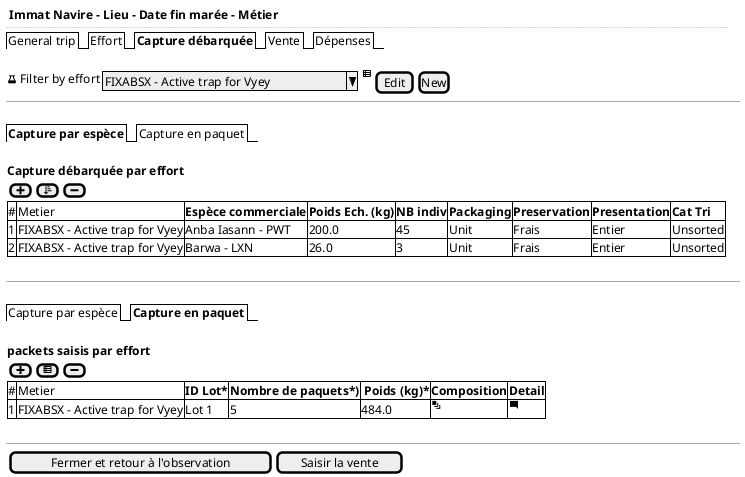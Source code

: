 @startsalt
{
  <b> Immat Navire - Lieu - Date fin marée - Métier
  ..
  {/ General trip | Effort | <b>Capture débarquée | Vente | Dépenses }
  .
  {<&beaker> Filter by effort | { ^FIXABSX - Active trap for Vyey^ } | <&spreadsheet> | [Edit] | [New]}
  -- | --
  .
  {/ <b>Capture par espèce | Capture en paquet }
  .
  {
  <b>Capture débarquée par effort
  {[<&plus>]  | [<&sort-ascending>] | [<&minus>]}

  {#
  # | Metier                          | <b>Espèce commerciale         | <b>Poids Ech. (kg)   | <b>NB indiv | <b>Packaging | <b>Preservation | <b>Presentation | <b>Cat Tri
  1 | FIXABSX - Active trap for Vyey  | Anba Iasann - PWT             | 200.0                | 45          | Unit         | Frais           | Entier          | Unsorted
  2 | FIXABSX - Active trap for Vyey  | Barwa - LXN                   | 26.0                 | 3           | Unit         | Frais           | Entier          | Unsorted
  }
  }
  .
  -- | --
  .
  {/ Capture par espèce | <b>Capture en paquet }
  .
  {
  <b>packets saisis par effort
  {[<&plus>]  | [<&spreadsheet>] | [<&minus>]}

  {#
  # | Metier                          | <b>ID Lot* | <b>Nombre de paquets*)   | <b> Poids (kg)* | <b>Composition | <b>Detail
  1 | FIXABSX - Active trap for Vyey  | Lot 1      | 5                        | 484.0           | <&layers>      | <&comment-square>
  }
  }
  .
  -- | --
  {{[Fermer et retour à l'observation] | [Saisir la vente]}}
}
@endsalt
